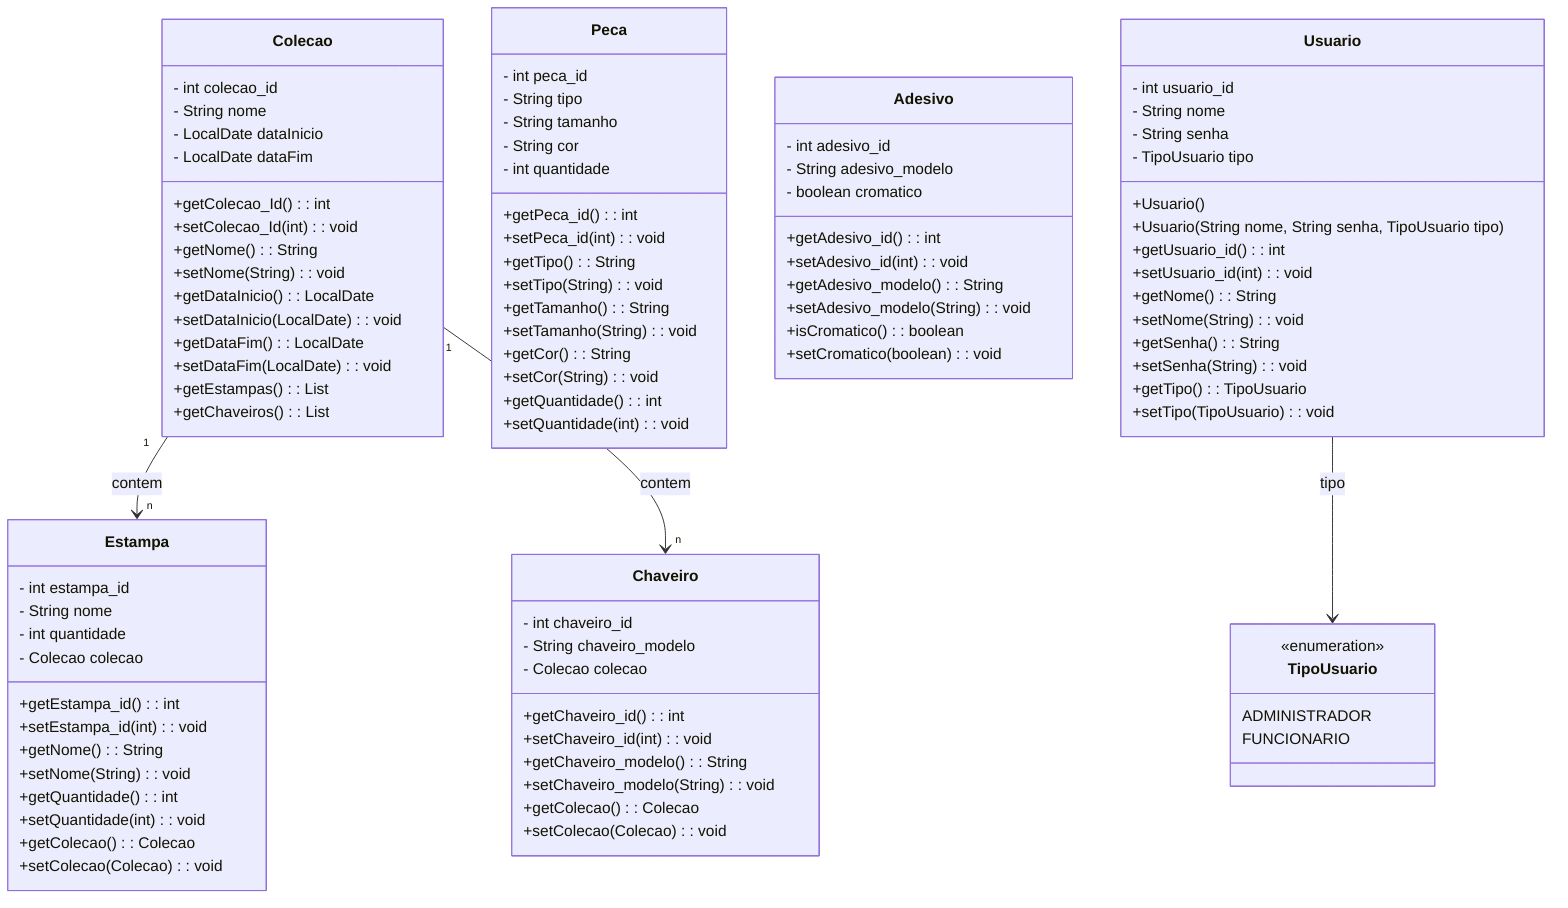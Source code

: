 classDiagram

    class Colecao {
        - int colecao_id
        - String nome
        - LocalDate dataInicio
        - LocalDate dataFim
        +getColecao_Id(): int
        +setColecao_Id(int): void
        +getNome(): String
        +setNome(String): void
        +getDataInicio(): LocalDate
        +setDataInicio(LocalDate): void
        +getDataFim(): LocalDate
        +setDataFim(LocalDate): void
        +getEstampas(): List<Estampa>
        +getChaveiros(): List<Chaveiro>
    }

    class Estampa {
        - int estampa_id
        - String nome
        - int quantidade
        - Colecao colecao
        +getEstampa_id(): int
        +setEstampa_id(int): void
        +getNome(): String
        +setNome(String): void
        +getQuantidade(): int
        +setQuantidade(int): void
        +getColecao(): Colecao
        +setColecao(Colecao): void
    }

    class Peca {
        - int peca_id
        - String tipo
        - String tamanho
        - String cor
        - int quantidade
        +getPeca_id(): int
        +setPeca_id(int): void
        +getTipo(): String
        +setTipo(String): void
        +getTamanho(): String
        +setTamanho(String): void
        +getCor(): String
        +setCor(String): void
        +getQuantidade(): int
        +setQuantidade(int): void
    }


    class Chaveiro {
        - int chaveiro_id
        - String chaveiro_modelo
        - Colecao colecao
        +getChaveiro_id(): int
        +setChaveiro_id(int): void
        +getChaveiro_modelo(): String
        +setChaveiro_modelo(String): void
        +getColecao(): Colecao
        +setColecao(Colecao): void
    }

    class Adesivo {
        - int adesivo_id
        - String adesivo_modelo
        - boolean cromatico
        +getAdesivo_id(): int
        +setAdesivo_id(int): void
        +getAdesivo_modelo(): String
        +setAdesivo_modelo(String): void
        +isCromatico(): boolean
        +setCromatico(boolean): void
    }

    class Usuario {
        - int usuario_id
        - String nome
        - String senha
        - TipoUsuario tipo
        +Usuario()
        +Usuario(String nome, String senha, TipoUsuario tipo)
        +getUsuario_id(): int
        +setUsuario_id(int): void
        +getNome(): String
        +setNome(String): void
        +getSenha(): String
        +setSenha(String): void
        +getTipo(): TipoUsuario
        +setTipo(TipoUsuario): void
    }

    class TipoUsuario {
        <<enumeration>>
        ADMINISTRADOR
        FUNCIONARIO
        }

Colecao "1" --> "n" Estampa : contem
Colecao "1" --> "n" Chaveiro : contem
Usuario --> TipoUsuario : tipo